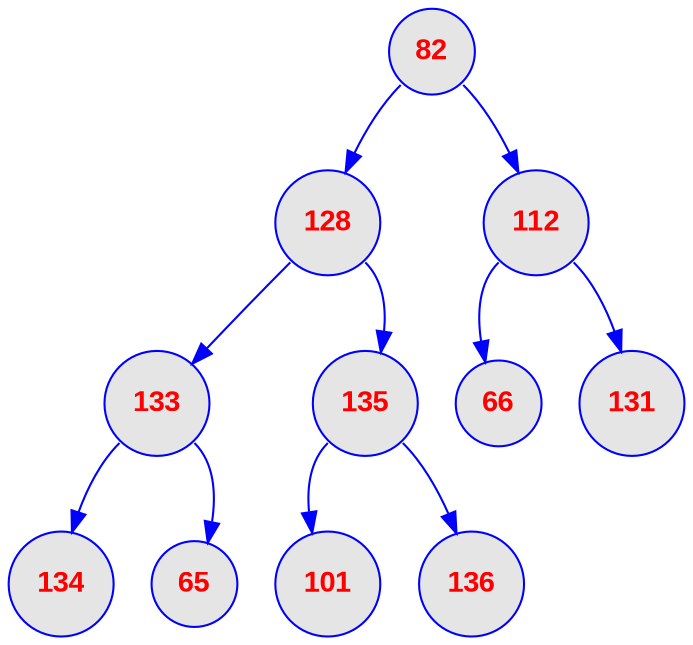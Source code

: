 digraph tas {
	node [
		fontname  = "Arial bold" 
		fontsize  = "14"
		fontcolor = "red"
		style     = "rounded, filled"
		shape     = "circle"
		fillcolor = "grey90"
		color     = "blue"
		width     = "0.5"
	]

	edge [
		color     = "blue"
	]

	0 [label = "82"];
	0 [label = "82"];
	0:sw -> 1;
	1 [label = "128"];
	1 [label = "128"];
	1:sw -> 3;
	3 [label = "133"];
	3 [label = "133"];
	3:sw -> 7;
	7 [label = "134"];
	3:se -> 8;
	8 [label = "65"];
	1:se -> 4;
	4 [label = "135"];
	4 [label = "135"];
	4:sw -> 9;
	9 [label = "101"];
	4:se -> 10;
	10 [label = "136"];
	0:se -> 2;
	2 [label = "112"];
	2 [label = "112"];
	2:sw -> 5;
	5 [label = "66"];
	2:se -> 6;
	6 [label = "131"];
}
